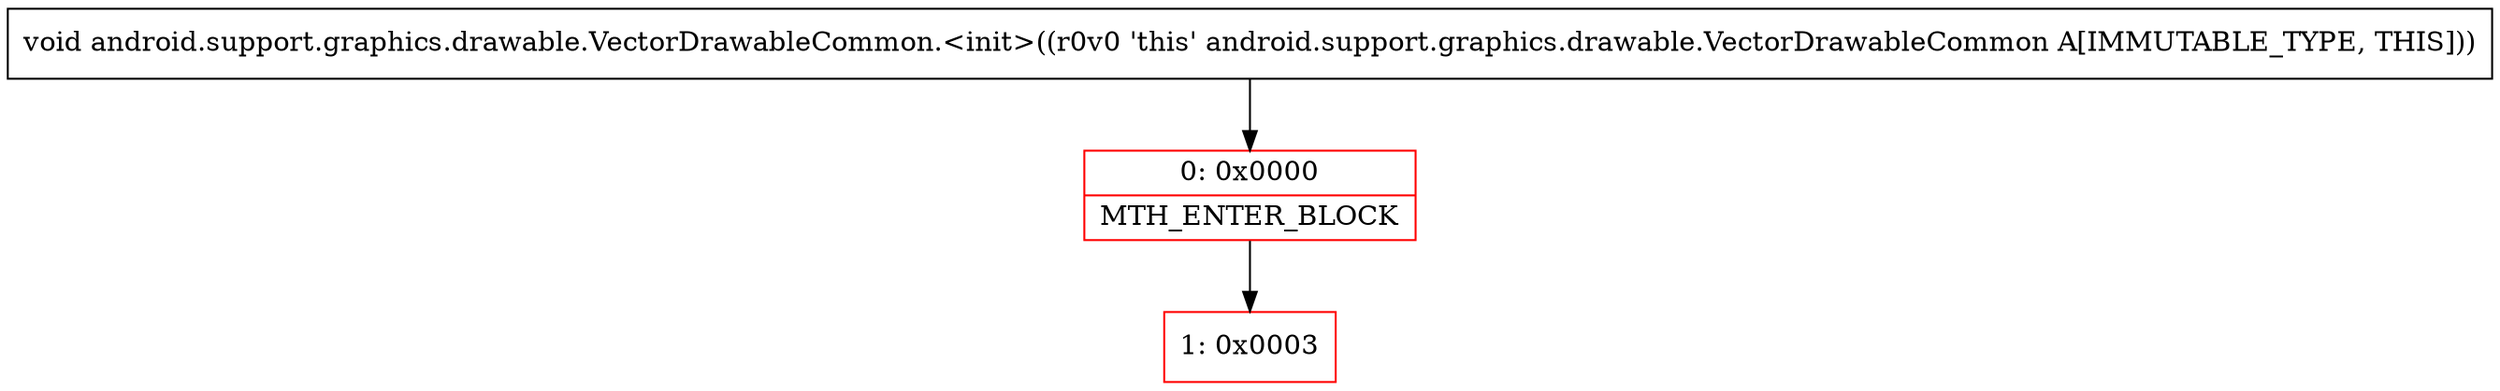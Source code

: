 digraph "CFG forandroid.support.graphics.drawable.VectorDrawableCommon.\<init\>()V" {
subgraph cluster_Region_1422890044 {
label = "R(0)";
node [shape=record,color=blue];
}
Node_0 [shape=record,color=red,label="{0\:\ 0x0000|MTH_ENTER_BLOCK\l}"];
Node_1 [shape=record,color=red,label="{1\:\ 0x0003}"];
MethodNode[shape=record,label="{void android.support.graphics.drawable.VectorDrawableCommon.\<init\>((r0v0 'this' android.support.graphics.drawable.VectorDrawableCommon A[IMMUTABLE_TYPE, THIS])) }"];
MethodNode -> Node_0;
Node_0 -> Node_1;
}


